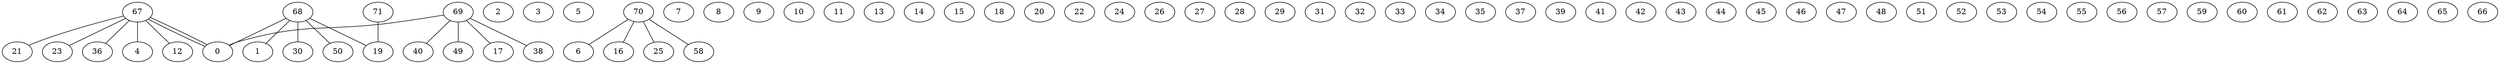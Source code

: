 graph G {
0;
1;
2;
3;
4;
5;
6;
7;
8;
9;
10;
11;
12;
13;
14;
15;
16;
17;
18;
19;
20;
21;
22;
23;
24;
25;
26;
27;
28;
29;
30;
31;
32;
33;
34;
35;
36;
37;
38;
39;
40;
41;
42;
43;
44;
45;
46;
47;
48;
49;
50;
51;
52;
53;
54;
55;
56;
57;
58;
59;
60;
61;
62;
63;
64;
65;
66;
67;
68;
69;
70;
71;
71--19 ;
70--16 ;
70--25 ;
70--6 ;
70--58 ;
69--17 ;
69--38 ;
69--40 ;
69--49 ;
69--0 ;
68--50 ;
68--1 ;
68--30 ;
68--19 ;
68--0 ;
67--12 ;
67--36 ;
67--21 ;
67--23 ;
67--4 ;
67--0 ;
67--0 ;
}
